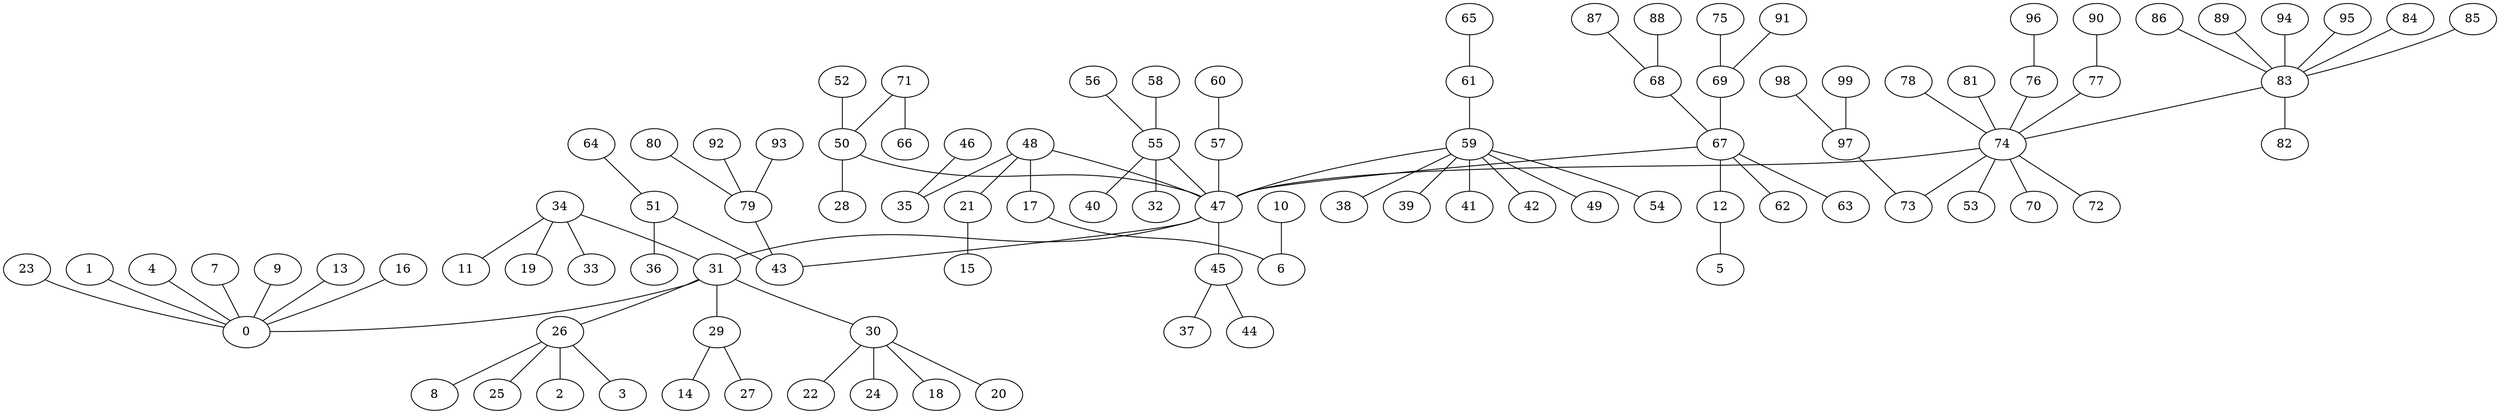 graph BarAlb100_10_BFS {
47;
31;
43;
45;
48;
50;
55;
57;
59;
67;
74;
53;
70;
72;
73;
76;
77;
78;
81;
83;
12;
62;
63;
68;
69;
38;
39;
41;
42;
49;
54;
61;
60;
32;
40;
56;
58;
28;
52;
71;
17;
21;
35;
37;
44;
51;
79;
0;
26;
29;
30;
34;
11;
19;
33;
18;
20;
22;
24;
14;
27;
2;
3;
8;
25;
1;
4;
7;
9;
13;
16;
23;
80;
92;
93;
36;
64;
46;
15;
6;
66;
65;
75;
91;
87;
88;
5;
82;
84;
85;
86;
89;
94;
95;
90;
96;
97;
98;
99;
10;
47 -- 31;
47 -- 43;
47 -- 45;
48 -- 47;
50 -- 47;
55 -- 47;
57 -- 47;
59 -- 47;
67 -- 47;
74 -- 47;
74 -- 53;
74 -- 70;
74 -- 72;
74 -- 73;
76 -- 74;
77 -- 74;
78 -- 74;
81 -- 74;
83 -- 74;
67 -- 12;
67 -- 62;
67 -- 63;
68 -- 67;
69 -- 67;
59 -- 38;
59 -- 39;
59 -- 41;
59 -- 42;
59 -- 49;
59 -- 54;
61 -- 59;
60 -- 57;
55 -- 32;
55 -- 40;
56 -- 55;
58 -- 55;
50 -- 28;
52 -- 50;
71 -- 50;
48 -- 17;
48 -- 21;
48 -- 35;
45 -- 37;
45 -- 44;
51 -- 43;
79 -- 43;
31 -- 0;
31 -- 26;
31 -- 29;
31 -- 30;
34 -- 31;
34 -- 11;
34 -- 19;
34 -- 33;
30 -- 18;
30 -- 20;
30 -- 22;
30 -- 24;
29 -- 14;
29 -- 27;
26 -- 2;
26 -- 3;
26 -- 8;
26 -- 25;
1 -- 0;
4 -- 0;
7 -- 0;
9 -- 0;
13 -- 0;
16 -- 0;
23 -- 0;
80 -- 79;
92 -- 79;
93 -- 79;
51 -- 36;
64 -- 51;
46 -- 35;
21 -- 15;
17 -- 6;
71 -- 66;
65 -- 61;
75 -- 69;
91 -- 69;
87 -- 68;
88 -- 68;
12 -- 5;
83 -- 82;
84 -- 83;
85 -- 83;
86 -- 83;
89 -- 83;
94 -- 83;
95 -- 83;
90 -- 77;
96 -- 76;
97 -- 73;
98 -- 97;
99 -- 97;
10 -- 6;
}